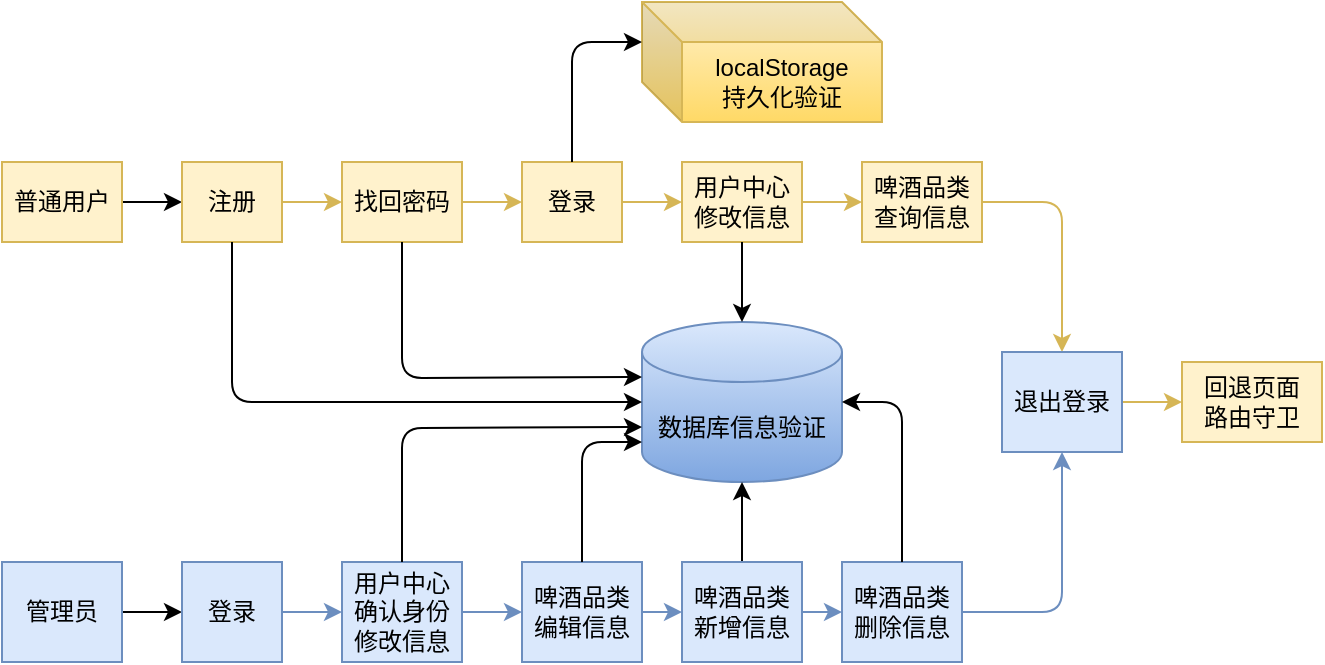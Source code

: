 <mxfile>
    <diagram id="8PYL4UMhQ7R9ro8wqqFJ" name="第 1 页">
        <mxGraphModel dx="746" dy="427" grid="0" gridSize="10" guides="1" tooltips="1" connect="1" arrows="1" fold="1" page="0" pageScale="1" pageWidth="827" pageHeight="1169" math="0" shadow="0">
            <root>
                <mxCell id="0"/>
                <mxCell id="1" parent="0"/>
                <mxCell id="4" value="" style="edgeStyle=none;html=1;" edge="1" parent="1" source="2" target="3">
                    <mxGeometry relative="1" as="geometry"/>
                </mxCell>
                <mxCell id="2" value="普通用户" style="rounded=0;whiteSpace=wrap;html=1;fillColor=#fff2cc;strokeColor=#d6b656;" vertex="1" parent="1">
                    <mxGeometry x="20" y="120" width="60" height="40" as="geometry"/>
                </mxCell>
                <mxCell id="6" value="" style="edgeStyle=none;html=1;fillColor=#fff2cc;strokeColor=#d6b656;" edge="1" parent="1" source="3" target="5">
                    <mxGeometry relative="1" as="geometry"/>
                </mxCell>
                <mxCell id="3" value="注册" style="whiteSpace=wrap;html=1;rounded=0;fillColor=#fff2cc;strokeColor=#d6b656;" vertex="1" parent="1">
                    <mxGeometry x="110" y="120" width="50" height="40" as="geometry"/>
                </mxCell>
                <mxCell id="8" value="" style="edgeStyle=none;html=1;fillColor=#fff2cc;strokeColor=#d6b656;" edge="1" parent="1" source="5" target="7">
                    <mxGeometry relative="1" as="geometry"/>
                </mxCell>
                <mxCell id="5" value="找回密码" style="whiteSpace=wrap;html=1;rounded=0;fillColor=#fff2cc;strokeColor=#d6b656;" vertex="1" parent="1">
                    <mxGeometry x="190" y="120" width="60" height="40" as="geometry"/>
                </mxCell>
                <mxCell id="10" value="" style="edgeStyle=none;html=1;fillColor=#fff2cc;strokeColor=#d6b656;" edge="1" parent="1" source="7" target="9">
                    <mxGeometry relative="1" as="geometry"/>
                </mxCell>
                <mxCell id="7" value="登录" style="whiteSpace=wrap;html=1;rounded=0;fillColor=#fff2cc;strokeColor=#d6b656;" vertex="1" parent="1">
                    <mxGeometry x="280" y="120" width="50" height="40" as="geometry"/>
                </mxCell>
                <mxCell id="12" value="" style="edgeStyle=none;html=1;fillColor=#fff2cc;strokeColor=#d6b656;" edge="1" parent="1" source="9" target="11">
                    <mxGeometry relative="1" as="geometry"/>
                </mxCell>
                <mxCell id="9" value="用户中心&lt;br&gt;修改信息" style="whiteSpace=wrap;html=1;rounded=0;fillColor=#fff2cc;strokeColor=#d6b656;" vertex="1" parent="1">
                    <mxGeometry x="360" y="120" width="60" height="40" as="geometry"/>
                </mxCell>
                <mxCell id="14" value="" style="edgeStyle=none;html=1;fillColor=#fff2cc;strokeColor=#d6b656;entryX=0.5;entryY=0;entryDx=0;entryDy=0;" edge="1" parent="1" source="11" target="42">
                    <mxGeometry relative="1" as="geometry">
                        <mxPoint x="540" y="140" as="targetPoint"/>
                        <Array as="points">
                            <mxPoint x="550" y="140"/>
                        </Array>
                    </mxGeometry>
                </mxCell>
                <mxCell id="11" value="啤酒品类&lt;br&gt;查询信息" style="whiteSpace=wrap;html=1;rounded=0;fillColor=#fff2cc;strokeColor=#d6b656;" vertex="1" parent="1">
                    <mxGeometry x="450" y="120" width="60" height="40" as="geometry"/>
                </mxCell>
                <mxCell id="16" value="" style="edgeStyle=none;html=1;fillColor=#fff2cc;strokeColor=#d6b656;" edge="1" parent="1" target="15">
                    <mxGeometry relative="1" as="geometry">
                        <mxPoint x="580" y="240" as="sourcePoint"/>
                    </mxGeometry>
                </mxCell>
                <mxCell id="15" value="回退页面&lt;br&gt;路由守卫" style="rounded=0;whiteSpace=wrap;html=1;fillColor=#fff2cc;strokeColor=#d6b656;" vertex="1" parent="1">
                    <mxGeometry x="610" y="220" width="70" height="40" as="geometry"/>
                </mxCell>
                <mxCell id="27" style="edgeStyle=none;html=1;entryX=0;entryY=0.5;entryDx=0;entryDy=0;" edge="1" parent="1" source="17" target="20">
                    <mxGeometry relative="1" as="geometry"/>
                </mxCell>
                <mxCell id="17" value="管理员" style="rounded=0;whiteSpace=wrap;html=1;fillColor=#dae8fc;strokeColor=#6c8ebf;" vertex="1" parent="1">
                    <mxGeometry x="20" y="320" width="60" height="50" as="geometry"/>
                </mxCell>
                <mxCell id="28" value="" style="edgeStyle=none;html=1;fillColor=#dae8fc;strokeColor=#6c8ebf;" edge="1" parent="1" source="20" target="21">
                    <mxGeometry relative="1" as="geometry"/>
                </mxCell>
                <mxCell id="20" value="登录" style="whiteSpace=wrap;html=1;rounded=0;fillColor=#dae8fc;strokeColor=#6c8ebf;" vertex="1" parent="1">
                    <mxGeometry x="110" y="320" width="50" height="50" as="geometry"/>
                </mxCell>
                <mxCell id="25" value="" style="edgeStyle=none;html=1;fillColor=#dae8fc;strokeColor=#6c8ebf;" edge="1" parent="1" source="21" target="22">
                    <mxGeometry relative="1" as="geometry"/>
                </mxCell>
                <mxCell id="21" value="用户中心&lt;br&gt;确认身份修改信息" style="whiteSpace=wrap;html=1;rounded=0;fillColor=#dae8fc;strokeColor=#6c8ebf;" vertex="1" parent="1">
                    <mxGeometry x="190" y="320" width="60" height="50" as="geometry"/>
                </mxCell>
                <mxCell id="37" value="" style="edgeStyle=none;html=1;fillColor=#dae8fc;strokeColor=#6c8ebf;" edge="1" parent="1" source="22" target="36">
                    <mxGeometry relative="1" as="geometry"/>
                </mxCell>
                <mxCell id="22" value="啤酒品类&lt;br&gt;编辑信息" style="whiteSpace=wrap;html=1;rounded=0;fillColor=#dae8fc;strokeColor=#6c8ebf;" vertex="1" parent="1">
                    <mxGeometry x="280" y="320" width="60" height="50" as="geometry"/>
                </mxCell>
                <mxCell id="29" value="数据库信息验证" style="shape=cylinder3;whiteSpace=wrap;html=1;boundedLbl=1;backgroundOutline=1;size=15;fillColor=#dae8fc;strokeColor=#6c8ebf;gradientColor=#7ea6e0;" vertex="1" parent="1">
                    <mxGeometry x="340" y="200" width="100" height="80" as="geometry"/>
                </mxCell>
                <mxCell id="30" value="" style="endArrow=classic;html=1;exitX=0.5;exitY=1;exitDx=0;exitDy=0;entryX=0;entryY=0.5;entryDx=0;entryDy=0;entryPerimeter=0;" edge="1" parent="1" source="3" target="29">
                    <mxGeometry width="50" height="50" relative="1" as="geometry">
                        <mxPoint x="250" y="210" as="sourcePoint"/>
                        <mxPoint x="350" y="250" as="targetPoint"/>
                        <Array as="points">
                            <mxPoint x="135" y="240"/>
                        </Array>
                    </mxGeometry>
                </mxCell>
                <mxCell id="31" value="" style="endArrow=classic;html=1;exitX=0.5;exitY=1;exitDx=0;exitDy=0;entryX=0;entryY=0;entryDx=0;entryDy=27.5;entryPerimeter=0;" edge="1" parent="1" source="5" target="29">
                    <mxGeometry width="50" height="50" relative="1" as="geometry">
                        <mxPoint x="250" y="210" as="sourcePoint"/>
                        <mxPoint x="360" y="250" as="targetPoint"/>
                        <Array as="points">
                            <mxPoint x="220" y="228"/>
                        </Array>
                    </mxGeometry>
                </mxCell>
                <mxCell id="32" value="" style="endArrow=classic;html=1;exitX=0.5;exitY=1;exitDx=0;exitDy=0;entryX=0.5;entryY=0;entryDx=0;entryDy=0;entryPerimeter=0;" edge="1" parent="1" source="9" target="29">
                    <mxGeometry width="50" height="50" relative="1" as="geometry">
                        <mxPoint x="250" y="210" as="sourcePoint"/>
                        <mxPoint x="300" y="160" as="targetPoint"/>
                    </mxGeometry>
                </mxCell>
                <mxCell id="33" value="" style="endArrow=classic;html=1;exitX=0.5;exitY=0;exitDx=0;exitDy=0;entryX=0;entryY=0;entryDx=0;entryDy=52.5;entryPerimeter=0;" edge="1" parent="1" source="21" target="29">
                    <mxGeometry width="50" height="50" relative="1" as="geometry">
                        <mxPoint x="310" y="310" as="sourcePoint"/>
                        <mxPoint x="360" y="260" as="targetPoint"/>
                        <Array as="points">
                            <mxPoint x="220" y="253"/>
                        </Array>
                    </mxGeometry>
                </mxCell>
                <mxCell id="34" value="" style="endArrow=classic;html=1;exitX=0.5;exitY=0;exitDx=0;exitDy=0;" edge="1" parent="1" source="22">
                    <mxGeometry width="50" height="50" relative="1" as="geometry">
                        <mxPoint x="310" y="310" as="sourcePoint"/>
                        <mxPoint x="340" y="260" as="targetPoint"/>
                        <Array as="points">
                            <mxPoint x="310" y="260"/>
                        </Array>
                    </mxGeometry>
                </mxCell>
                <mxCell id="38" value="" style="edgeStyle=none;html=1;" edge="1" parent="1" source="36" target="29">
                    <mxGeometry relative="1" as="geometry"/>
                </mxCell>
                <mxCell id="40" value="" style="edgeStyle=none;html=1;fillColor=#dae8fc;strokeColor=#6c8ebf;" edge="1" parent="1" source="36" target="39">
                    <mxGeometry relative="1" as="geometry"/>
                </mxCell>
                <mxCell id="36" value="啤酒品类&lt;br&gt;新增信息" style="whiteSpace=wrap;html=1;rounded=0;fillColor=#dae8fc;strokeColor=#6c8ebf;" vertex="1" parent="1">
                    <mxGeometry x="360" y="320" width="60" height="50" as="geometry"/>
                </mxCell>
                <mxCell id="43" value="" style="edgeStyle=none;html=1;fillColor=#dae8fc;strokeColor=#6c8ebf;" edge="1" parent="1" source="39" target="42">
                    <mxGeometry relative="1" as="geometry">
                        <Array as="points">
                            <mxPoint x="550" y="345"/>
                        </Array>
                    </mxGeometry>
                </mxCell>
                <mxCell id="39" value="啤酒品类&lt;br&gt;删除信息" style="whiteSpace=wrap;html=1;rounded=0;fillColor=#dae8fc;strokeColor=#6c8ebf;" vertex="1" parent="1">
                    <mxGeometry x="440" y="320" width="60" height="50" as="geometry"/>
                </mxCell>
                <mxCell id="41" value="" style="endArrow=classic;html=1;exitX=0.5;exitY=0;exitDx=0;exitDy=0;entryX=1;entryY=0.5;entryDx=0;entryDy=0;entryPerimeter=0;" edge="1" parent="1" source="39" target="29">
                    <mxGeometry width="50" height="50" relative="1" as="geometry">
                        <mxPoint x="310" y="310" as="sourcePoint"/>
                        <mxPoint x="420" y="260" as="targetPoint"/>
                        <Array as="points">
                            <mxPoint x="470" y="240"/>
                        </Array>
                    </mxGeometry>
                </mxCell>
                <mxCell id="42" value="退出登录" style="whiteSpace=wrap;html=1;rounded=0;fillColor=#dae8fc;strokeColor=#6c8ebf;" vertex="1" parent="1">
                    <mxGeometry x="520" y="215" width="60" height="50" as="geometry"/>
                </mxCell>
                <mxCell id="45" value="localStorage&lt;br&gt;持久化验证" style="shape=cube;whiteSpace=wrap;html=1;boundedLbl=1;backgroundOutline=1;darkOpacity=0.05;darkOpacity2=0.1;fillColor=#fff2cc;gradientColor=#ffd966;strokeColor=#d6b656;" vertex="1" parent="1">
                    <mxGeometry x="340" y="40" width="120" height="60" as="geometry"/>
                </mxCell>
                <mxCell id="46" value="" style="endArrow=classic;html=1;exitX=0.5;exitY=0;exitDx=0;exitDy=0;entryX=0;entryY=0;entryDx=0;entryDy=20;entryPerimeter=0;" edge="1" parent="1" source="7" target="45">
                    <mxGeometry width="50" height="50" relative="1" as="geometry">
                        <mxPoint x="310" y="200" as="sourcePoint"/>
                        <mxPoint x="360" y="150" as="targetPoint"/>
                        <Array as="points">
                            <mxPoint x="305" y="60"/>
                        </Array>
                    </mxGeometry>
                </mxCell>
            </root>
        </mxGraphModel>
    </diagram>
</mxfile>